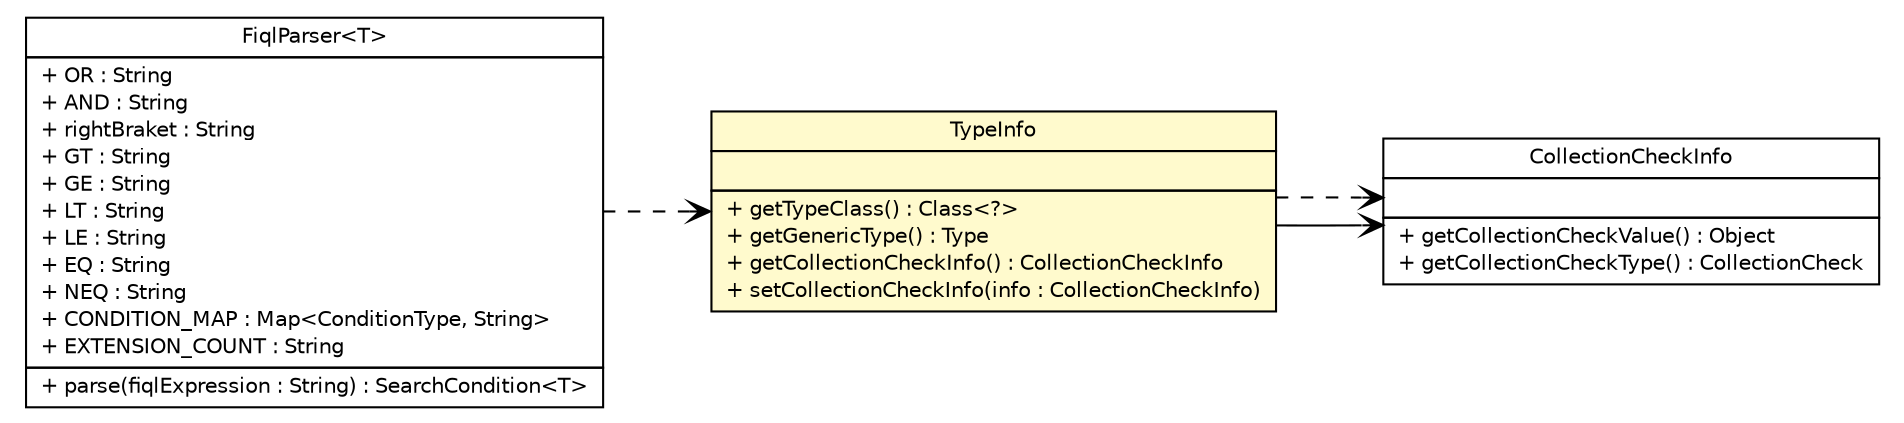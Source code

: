 #!/usr/local/bin/dot
#
# Class diagram 
# Generated by UMLGraph version 5.1 (http://www.umlgraph.org/)
#

digraph G {
	edge [fontname="Helvetica",fontsize=10,labelfontname="Helvetica",labelfontsize=10];
	node [fontname="Helvetica",fontsize=10,shape=plaintext];
	nodesep=0.25;
	ranksep=0.5;
	rankdir=LR;
	// org.apache.cxf.jaxrs.ext.search.Beanspector.TypeInfo
	c73609 [label=<<table title="org.apache.cxf.jaxrs.ext.search.Beanspector.TypeInfo" border="0" cellborder="1" cellspacing="0" cellpadding="2" port="p" bgcolor="lemonChiffon" href="./Beanspector.TypeInfo.html">
		<tr><td><table border="0" cellspacing="0" cellpadding="1">
<tr><td align="center" balign="center"> TypeInfo </td></tr>
		</table></td></tr>
		<tr><td><table border="0" cellspacing="0" cellpadding="1">
<tr><td align="left" balign="left">  </td></tr>
		</table></td></tr>
		<tr><td><table border="0" cellspacing="0" cellpadding="1">
<tr><td align="left" balign="left"> + getTypeClass() : Class&lt;?&gt; </td></tr>
<tr><td align="left" balign="left"> + getGenericType() : Type </td></tr>
<tr><td align="left" balign="left"> + getCollectionCheckInfo() : CollectionCheckInfo </td></tr>
<tr><td align="left" balign="left"> + setCollectionCheckInfo(info : CollectionCheckInfo) </td></tr>
		</table></td></tr>
		</table>>, fontname="Helvetica", fontcolor="black", fontsize=10.0];
	// org.apache.cxf.jaxrs.ext.search.fiql.FiqlParser<T>
	c73612 [label=<<table title="org.apache.cxf.jaxrs.ext.search.fiql.FiqlParser" border="0" cellborder="1" cellspacing="0" cellpadding="2" port="p" href="./fiql/FiqlParser.html">
		<tr><td><table border="0" cellspacing="0" cellpadding="1">
<tr><td align="center" balign="center"> FiqlParser&lt;T&gt; </td></tr>
		</table></td></tr>
		<tr><td><table border="0" cellspacing="0" cellpadding="1">
<tr><td align="left" balign="left"> + OR : String </td></tr>
<tr><td align="left" balign="left"> + AND : String </td></tr>
<tr><td align="left" balign="left"> + rightBraket : String </td></tr>
<tr><td align="left" balign="left"> + GT : String </td></tr>
<tr><td align="left" balign="left"> + GE : String </td></tr>
<tr><td align="left" balign="left"> + LT : String </td></tr>
<tr><td align="left" balign="left"> + LE : String </td></tr>
<tr><td align="left" balign="left"> + EQ : String </td></tr>
<tr><td align="left" balign="left"> + NEQ : String </td></tr>
<tr><td align="left" balign="left"> + CONDITION_MAP : Map&lt;ConditionType, String&gt; </td></tr>
<tr><td align="left" balign="left"> + EXTENSION_COUNT : String </td></tr>
		</table></td></tr>
		<tr><td><table border="0" cellspacing="0" cellpadding="1">
<tr><td align="left" balign="left"> + parse(fiqlExpression : String) : SearchCondition&lt;T&gt; </td></tr>
		</table></td></tr>
		</table>>, fontname="Helvetica", fontcolor="black", fontsize=10.0];
	// org.apache.cxf.jaxrs.ext.search.Beanspector.TypeInfo NAVASSOC org.apache.cxf.jaxrs.ext.search.collections.CollectionCheckInfo
	c73609:p -> c73614:p [taillabel="", label="", headlabel="", fontname="Helvetica", fontcolor="black", fontsize=10.0, color="black", arrowhead=open];
	// org.apache.cxf.jaxrs.ext.search.Beanspector.TypeInfo DEPEND org.apache.cxf.jaxrs.ext.search.collections.CollectionCheckInfo
	c73609:p -> c73614:p [taillabel="", label="", headlabel="", fontname="Helvetica", fontcolor="black", fontsize=10.0, color="black", arrowhead=open, style=dashed];
	// org.apache.cxf.jaxrs.ext.search.fiql.FiqlParser<T> DEPEND org.apache.cxf.jaxrs.ext.search.Beanspector.TypeInfo
	c73612:p -> c73609:p [taillabel="", label="", headlabel="", fontname="Helvetica", fontcolor="black", fontsize=10.0, color="black", arrowhead=open, style=dashed];
	// org.apache.cxf.jaxrs.ext.search.collections.CollectionCheckInfo
	c73614 [label=<<table title="org.apache.cxf.jaxrs.ext.search.collections.CollectionCheckInfo" border="0" cellborder="1" cellspacing="0" cellpadding="2" port="p" href="http://java.sun.com/j2se/1.4.2/docs/api/org/apache/cxf/jaxrs/ext/search/collections/CollectionCheckInfo.html">
		<tr><td><table border="0" cellspacing="0" cellpadding="1">
<tr><td align="center" balign="center"> CollectionCheckInfo </td></tr>
		</table></td></tr>
		<tr><td><table border="0" cellspacing="0" cellpadding="1">
<tr><td align="left" balign="left">  </td></tr>
		</table></td></tr>
		<tr><td><table border="0" cellspacing="0" cellpadding="1">
<tr><td align="left" balign="left"> + getCollectionCheckValue() : Object </td></tr>
<tr><td align="left" balign="left"> + getCollectionCheckType() : CollectionCheck </td></tr>
		</table></td></tr>
		</table>>, fontname="Helvetica", fontcolor="black", fontsize=10.0];
}

